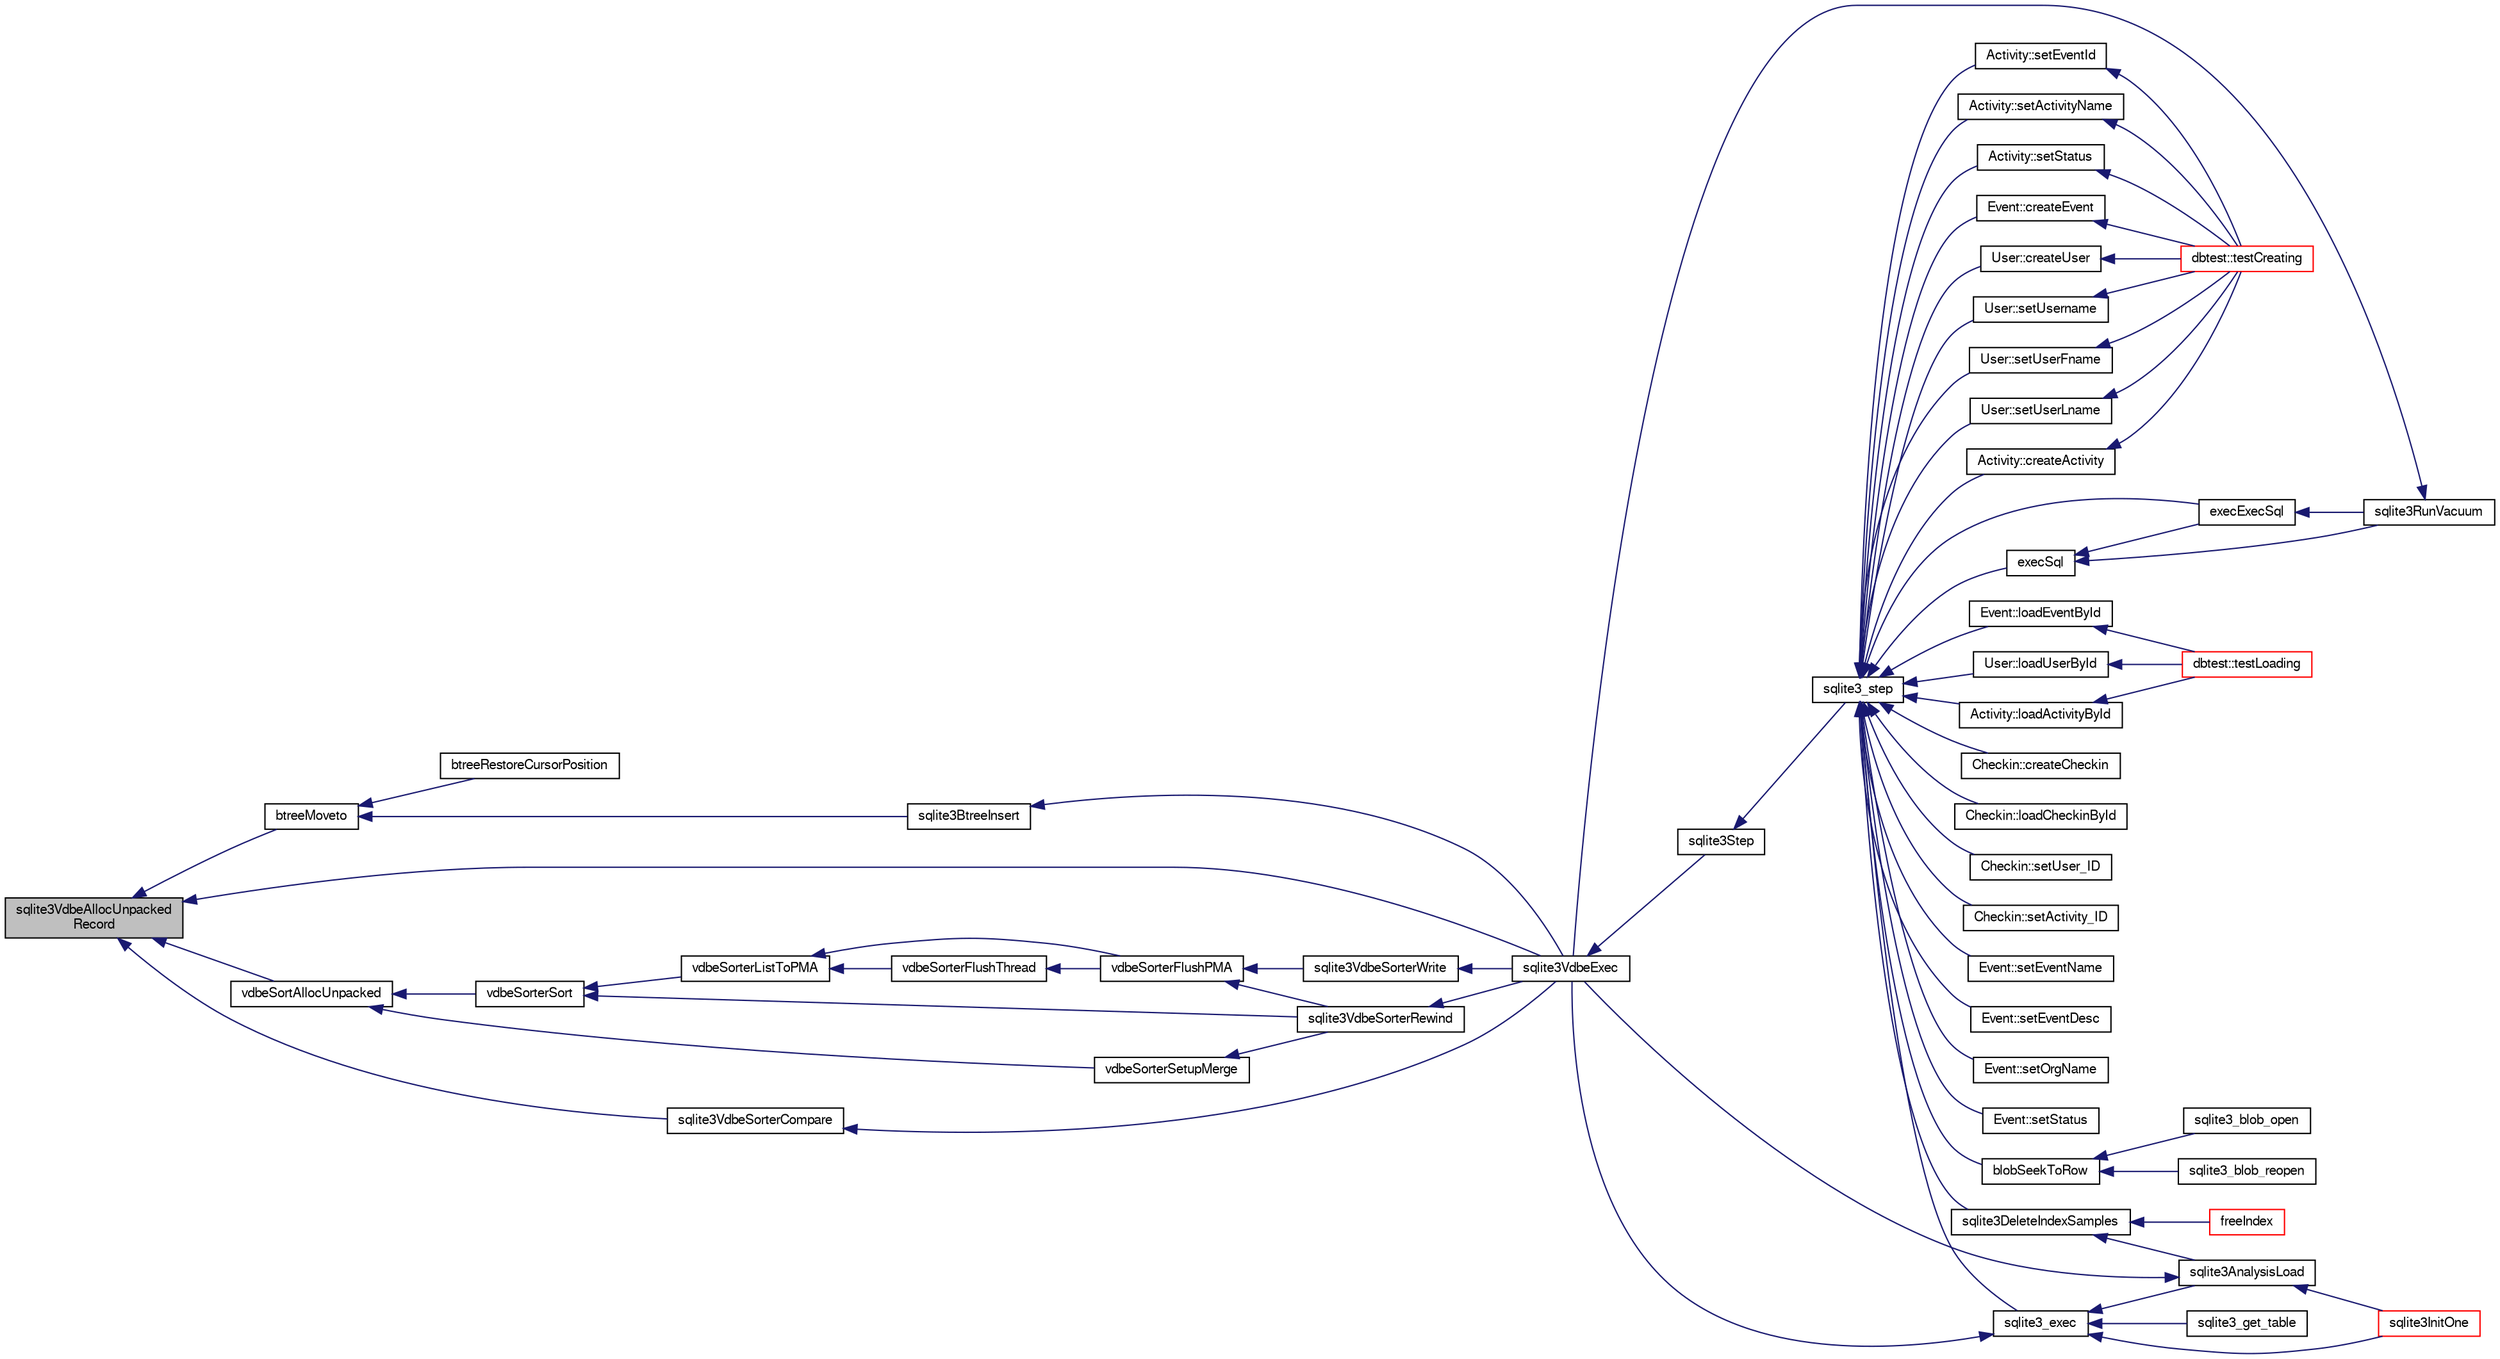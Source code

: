 digraph "sqlite3VdbeAllocUnpackedRecord"
{
  edge [fontname="FreeSans",fontsize="10",labelfontname="FreeSans",labelfontsize="10"];
  node [fontname="FreeSans",fontsize="10",shape=record];
  rankdir="LR";
  Node744283 [label="sqlite3VdbeAllocUnpacked\lRecord",height=0.2,width=0.4,color="black", fillcolor="grey75", style="filled", fontcolor="black"];
  Node744283 -> Node744284 [dir="back",color="midnightblue",fontsize="10",style="solid",fontname="FreeSans"];
  Node744284 [label="btreeMoveto",height=0.2,width=0.4,color="black", fillcolor="white", style="filled",URL="$sqlite3_8c.html#a13481d732f5bb516f599d16a428034c4"];
  Node744284 -> Node744285 [dir="back",color="midnightblue",fontsize="10",style="solid",fontname="FreeSans"];
  Node744285 [label="btreeRestoreCursorPosition",height=0.2,width=0.4,color="black", fillcolor="white", style="filled",URL="$sqlite3_8c.html#ac3fe093bc4fe5a20ac5d5cabf99e119a"];
  Node744284 -> Node744286 [dir="back",color="midnightblue",fontsize="10",style="solid",fontname="FreeSans"];
  Node744286 [label="sqlite3BtreeInsert",height=0.2,width=0.4,color="black", fillcolor="white", style="filled",URL="$sqlite3_8c.html#aa6c6b68ed28d38984e5fa329794d7f02"];
  Node744286 -> Node744287 [dir="back",color="midnightblue",fontsize="10",style="solid",fontname="FreeSans"];
  Node744287 [label="sqlite3VdbeExec",height=0.2,width=0.4,color="black", fillcolor="white", style="filled",URL="$sqlite3_8c.html#a8ce40a614bdc56719c4d642b1e4dfb21"];
  Node744287 -> Node744288 [dir="back",color="midnightblue",fontsize="10",style="solid",fontname="FreeSans"];
  Node744288 [label="sqlite3Step",height=0.2,width=0.4,color="black", fillcolor="white", style="filled",URL="$sqlite3_8c.html#a3f2872e873e2758a4beedad1d5113554"];
  Node744288 -> Node744289 [dir="back",color="midnightblue",fontsize="10",style="solid",fontname="FreeSans"];
  Node744289 [label="sqlite3_step",height=0.2,width=0.4,color="black", fillcolor="white", style="filled",URL="$sqlite3_8h.html#ac1e491ce36b7471eb28387f7d3c74334"];
  Node744289 -> Node744290 [dir="back",color="midnightblue",fontsize="10",style="solid",fontname="FreeSans"];
  Node744290 [label="Activity::createActivity",height=0.2,width=0.4,color="black", fillcolor="white", style="filled",URL="$classActivity.html#a813cc5e52c14ab49b39014c134e3425b"];
  Node744290 -> Node744291 [dir="back",color="midnightblue",fontsize="10",style="solid",fontname="FreeSans"];
  Node744291 [label="dbtest::testCreating",height=0.2,width=0.4,color="red", fillcolor="white", style="filled",URL="$classdbtest.html#a8193e88a7df657069c8a6bd09c8243b7"];
  Node744289 -> Node744293 [dir="back",color="midnightblue",fontsize="10",style="solid",fontname="FreeSans"];
  Node744293 [label="Activity::loadActivityById",height=0.2,width=0.4,color="black", fillcolor="white", style="filled",URL="$classActivity.html#abe4ffb4f08a47212ebf9013259d9e7fd"];
  Node744293 -> Node744294 [dir="back",color="midnightblue",fontsize="10",style="solid",fontname="FreeSans"];
  Node744294 [label="dbtest::testLoading",height=0.2,width=0.4,color="red", fillcolor="white", style="filled",URL="$classdbtest.html#a6f98d82a2c8e2b9040848763504ddae1"];
  Node744289 -> Node744295 [dir="back",color="midnightblue",fontsize="10",style="solid",fontname="FreeSans"];
  Node744295 [label="Activity::setEventId",height=0.2,width=0.4,color="black", fillcolor="white", style="filled",URL="$classActivity.html#adb1d0fd0d08f473e068f0a4086bfa9ca"];
  Node744295 -> Node744291 [dir="back",color="midnightblue",fontsize="10",style="solid",fontname="FreeSans"];
  Node744289 -> Node744296 [dir="back",color="midnightblue",fontsize="10",style="solid",fontname="FreeSans"];
  Node744296 [label="Activity::setActivityName",height=0.2,width=0.4,color="black", fillcolor="white", style="filled",URL="$classActivity.html#a62dc3737b33915a36086f9dd26d16a81"];
  Node744296 -> Node744291 [dir="back",color="midnightblue",fontsize="10",style="solid",fontname="FreeSans"];
  Node744289 -> Node744297 [dir="back",color="midnightblue",fontsize="10",style="solid",fontname="FreeSans"];
  Node744297 [label="Activity::setStatus",height=0.2,width=0.4,color="black", fillcolor="white", style="filled",URL="$classActivity.html#af618135a7738f4d2a7ee147a8ef912ea"];
  Node744297 -> Node744291 [dir="back",color="midnightblue",fontsize="10",style="solid",fontname="FreeSans"];
  Node744289 -> Node744298 [dir="back",color="midnightblue",fontsize="10",style="solid",fontname="FreeSans"];
  Node744298 [label="Checkin::createCheckin",height=0.2,width=0.4,color="black", fillcolor="white", style="filled",URL="$classCheckin.html#a4e40acdf7fff0e607f6de4f24f3a163c"];
  Node744289 -> Node744299 [dir="back",color="midnightblue",fontsize="10",style="solid",fontname="FreeSans"];
  Node744299 [label="Checkin::loadCheckinById",height=0.2,width=0.4,color="black", fillcolor="white", style="filled",URL="$classCheckin.html#a3461f70ea6c68475225f2a07f78a21e0"];
  Node744289 -> Node744300 [dir="back",color="midnightblue",fontsize="10",style="solid",fontname="FreeSans"];
  Node744300 [label="Checkin::setUser_ID",height=0.2,width=0.4,color="black", fillcolor="white", style="filled",URL="$classCheckin.html#a76ab640f4f912876dbebf183db5359c6"];
  Node744289 -> Node744301 [dir="back",color="midnightblue",fontsize="10",style="solid",fontname="FreeSans"];
  Node744301 [label="Checkin::setActivity_ID",height=0.2,width=0.4,color="black", fillcolor="white", style="filled",URL="$classCheckin.html#ab2ff3ec2604ec73a42af25874a00b232"];
  Node744289 -> Node744302 [dir="back",color="midnightblue",fontsize="10",style="solid",fontname="FreeSans"];
  Node744302 [label="Event::createEvent",height=0.2,width=0.4,color="black", fillcolor="white", style="filled",URL="$classEvent.html#a77adb9f4a46ffb32c2d931f0691f5903"];
  Node744302 -> Node744291 [dir="back",color="midnightblue",fontsize="10",style="solid",fontname="FreeSans"];
  Node744289 -> Node744303 [dir="back",color="midnightblue",fontsize="10",style="solid",fontname="FreeSans"];
  Node744303 [label="Event::loadEventById",height=0.2,width=0.4,color="black", fillcolor="white", style="filled",URL="$classEvent.html#afa66cea33f722dbeecb69cc98fdea055"];
  Node744303 -> Node744294 [dir="back",color="midnightblue",fontsize="10",style="solid",fontname="FreeSans"];
  Node744289 -> Node744304 [dir="back",color="midnightblue",fontsize="10",style="solid",fontname="FreeSans"];
  Node744304 [label="Event::setEventName",height=0.2,width=0.4,color="black", fillcolor="white", style="filled",URL="$classEvent.html#a10596b6ca077df05184e30d62b08729d"];
  Node744289 -> Node744305 [dir="back",color="midnightblue",fontsize="10",style="solid",fontname="FreeSans"];
  Node744305 [label="Event::setEventDesc",height=0.2,width=0.4,color="black", fillcolor="white", style="filled",URL="$classEvent.html#ae36b8377dcae792f1c5c4726024c981b"];
  Node744289 -> Node744306 [dir="back",color="midnightblue",fontsize="10",style="solid",fontname="FreeSans"];
  Node744306 [label="Event::setOrgName",height=0.2,width=0.4,color="black", fillcolor="white", style="filled",URL="$classEvent.html#a19aac0f776bd764563a54977656cf680"];
  Node744289 -> Node744307 [dir="back",color="midnightblue",fontsize="10",style="solid",fontname="FreeSans"];
  Node744307 [label="Event::setStatus",height=0.2,width=0.4,color="black", fillcolor="white", style="filled",URL="$classEvent.html#ab0a6b9285af0f4172eb841e2b80f8972"];
  Node744289 -> Node744308 [dir="back",color="midnightblue",fontsize="10",style="solid",fontname="FreeSans"];
  Node744308 [label="blobSeekToRow",height=0.2,width=0.4,color="black", fillcolor="white", style="filled",URL="$sqlite3_8c.html#afff57e13332b98c8a44a7cebe38962ab"];
  Node744308 -> Node744309 [dir="back",color="midnightblue",fontsize="10",style="solid",fontname="FreeSans"];
  Node744309 [label="sqlite3_blob_open",height=0.2,width=0.4,color="black", fillcolor="white", style="filled",URL="$sqlite3_8h.html#adb8ad839a5bdd62a43785132bc7dd518"];
  Node744308 -> Node744310 [dir="back",color="midnightblue",fontsize="10",style="solid",fontname="FreeSans"];
  Node744310 [label="sqlite3_blob_reopen",height=0.2,width=0.4,color="black", fillcolor="white", style="filled",URL="$sqlite3_8h.html#abc77c24fdc0150138490359a94360f7e"];
  Node744289 -> Node744311 [dir="back",color="midnightblue",fontsize="10",style="solid",fontname="FreeSans"];
  Node744311 [label="sqlite3DeleteIndexSamples",height=0.2,width=0.4,color="black", fillcolor="white", style="filled",URL="$sqlite3_8c.html#aaeda0302fbf61397ec009f65bed047ef"];
  Node744311 -> Node744312 [dir="back",color="midnightblue",fontsize="10",style="solid",fontname="FreeSans"];
  Node744312 [label="sqlite3AnalysisLoad",height=0.2,width=0.4,color="black", fillcolor="white", style="filled",URL="$sqlite3_8c.html#a48a2301c27e1d3d68708b9b8761b5a01"];
  Node744312 -> Node744287 [dir="back",color="midnightblue",fontsize="10",style="solid",fontname="FreeSans"];
  Node744312 -> Node744313 [dir="back",color="midnightblue",fontsize="10",style="solid",fontname="FreeSans"];
  Node744313 [label="sqlite3InitOne",height=0.2,width=0.4,color="red", fillcolor="white", style="filled",URL="$sqlite3_8c.html#ac4318b25df65269906b0379251fe9b85"];
  Node744311 -> Node744414 [dir="back",color="midnightblue",fontsize="10",style="solid",fontname="FreeSans"];
  Node744414 [label="freeIndex",height=0.2,width=0.4,color="red", fillcolor="white", style="filled",URL="$sqlite3_8c.html#a00907c99c18d5bcb9d0b38c077146c31"];
  Node744289 -> Node744480 [dir="back",color="midnightblue",fontsize="10",style="solid",fontname="FreeSans"];
  Node744480 [label="sqlite3_exec",height=0.2,width=0.4,color="black", fillcolor="white", style="filled",URL="$sqlite3_8h.html#a97487ec8150e0bcc8fa392ab8f0e24db"];
  Node744480 -> Node744287 [dir="back",color="midnightblue",fontsize="10",style="solid",fontname="FreeSans"];
  Node744480 -> Node744312 [dir="back",color="midnightblue",fontsize="10",style="solid",fontname="FreeSans"];
  Node744480 -> Node744313 [dir="back",color="midnightblue",fontsize="10",style="solid",fontname="FreeSans"];
  Node744480 -> Node744481 [dir="back",color="midnightblue",fontsize="10",style="solid",fontname="FreeSans"];
  Node744481 [label="sqlite3_get_table",height=0.2,width=0.4,color="black", fillcolor="white", style="filled",URL="$sqlite3_8h.html#a5effeac4e12df57beaa35c5be1f61579"];
  Node744289 -> Node744471 [dir="back",color="midnightblue",fontsize="10",style="solid",fontname="FreeSans"];
  Node744471 [label="execSql",height=0.2,width=0.4,color="black", fillcolor="white", style="filled",URL="$sqlite3_8c.html#a7d16651b98a110662f4c265eff0246cb"];
  Node744471 -> Node744472 [dir="back",color="midnightblue",fontsize="10",style="solid",fontname="FreeSans"];
  Node744472 [label="execExecSql",height=0.2,width=0.4,color="black", fillcolor="white", style="filled",URL="$sqlite3_8c.html#ac1be09a6c047f21133d16378d301e0d4"];
  Node744472 -> Node744473 [dir="back",color="midnightblue",fontsize="10",style="solid",fontname="FreeSans"];
  Node744473 [label="sqlite3RunVacuum",height=0.2,width=0.4,color="black", fillcolor="white", style="filled",URL="$sqlite3_8c.html#a5e83ddc7b3e7e8e79ad5d1fc92de1d2f"];
  Node744473 -> Node744287 [dir="back",color="midnightblue",fontsize="10",style="solid",fontname="FreeSans"];
  Node744471 -> Node744473 [dir="back",color="midnightblue",fontsize="10",style="solid",fontname="FreeSans"];
  Node744289 -> Node744472 [dir="back",color="midnightblue",fontsize="10",style="solid",fontname="FreeSans"];
  Node744289 -> Node744474 [dir="back",color="midnightblue",fontsize="10",style="solid",fontname="FreeSans"];
  Node744474 [label="User::createUser",height=0.2,width=0.4,color="black", fillcolor="white", style="filled",URL="$classUser.html#a22ed673939e8cc0a136130b809bba513"];
  Node744474 -> Node744291 [dir="back",color="midnightblue",fontsize="10",style="solid",fontname="FreeSans"];
  Node744289 -> Node744475 [dir="back",color="midnightblue",fontsize="10",style="solid",fontname="FreeSans"];
  Node744475 [label="User::loadUserById",height=0.2,width=0.4,color="black", fillcolor="white", style="filled",URL="$classUser.html#a863377665b7fb83c5547dcf9727f5092"];
  Node744475 -> Node744294 [dir="back",color="midnightblue",fontsize="10",style="solid",fontname="FreeSans"];
  Node744289 -> Node744476 [dir="back",color="midnightblue",fontsize="10",style="solid",fontname="FreeSans"];
  Node744476 [label="User::setUsername",height=0.2,width=0.4,color="black", fillcolor="white", style="filled",URL="$classUser.html#aa0497022a136cb78de785b0a39ae60b1"];
  Node744476 -> Node744291 [dir="back",color="midnightblue",fontsize="10",style="solid",fontname="FreeSans"];
  Node744289 -> Node744477 [dir="back",color="midnightblue",fontsize="10",style="solid",fontname="FreeSans"];
  Node744477 [label="User::setUserFname",height=0.2,width=0.4,color="black", fillcolor="white", style="filled",URL="$classUser.html#a72657eb55cd0ca437b4841a43f19912f"];
  Node744477 -> Node744291 [dir="back",color="midnightblue",fontsize="10",style="solid",fontname="FreeSans"];
  Node744289 -> Node744478 [dir="back",color="midnightblue",fontsize="10",style="solid",fontname="FreeSans"];
  Node744478 [label="User::setUserLname",height=0.2,width=0.4,color="black", fillcolor="white", style="filled",URL="$classUser.html#aa25973387e5afe1aa6f60dd6545e33b5"];
  Node744478 -> Node744291 [dir="back",color="midnightblue",fontsize="10",style="solid",fontname="FreeSans"];
  Node744283 -> Node744287 [dir="back",color="midnightblue",fontsize="10",style="solid",fontname="FreeSans"];
  Node744283 -> Node744548 [dir="back",color="midnightblue",fontsize="10",style="solid",fontname="FreeSans"];
  Node744548 [label="vdbeSortAllocUnpacked",height=0.2,width=0.4,color="black", fillcolor="white", style="filled",URL="$sqlite3_8c.html#ae05c602664d89d5479e596e0a6cf1fd3"];
  Node744548 -> Node744549 [dir="back",color="midnightblue",fontsize="10",style="solid",fontname="FreeSans"];
  Node744549 [label="vdbeSorterSort",height=0.2,width=0.4,color="black", fillcolor="white", style="filled",URL="$sqlite3_8c.html#a37472d80f20a7dec4ce84ad277d3341c"];
  Node744549 -> Node744550 [dir="back",color="midnightblue",fontsize="10",style="solid",fontname="FreeSans"];
  Node744550 [label="vdbeSorterListToPMA",height=0.2,width=0.4,color="black", fillcolor="white", style="filled",URL="$sqlite3_8c.html#af6e1d043f93889ac86724fc534814300"];
  Node744550 -> Node744551 [dir="back",color="midnightblue",fontsize="10",style="solid",fontname="FreeSans"];
  Node744551 [label="vdbeSorterFlushThread",height=0.2,width=0.4,color="black", fillcolor="white", style="filled",URL="$sqlite3_8c.html#ae32035370aac482806760be77ff06325"];
  Node744551 -> Node744552 [dir="back",color="midnightblue",fontsize="10",style="solid",fontname="FreeSans"];
  Node744552 [label="vdbeSorterFlushPMA",height=0.2,width=0.4,color="black", fillcolor="white", style="filled",URL="$sqlite3_8c.html#ada9bb002d01885ef3856a19b12b99151"];
  Node744552 -> Node744553 [dir="back",color="midnightblue",fontsize="10",style="solid",fontname="FreeSans"];
  Node744553 [label="sqlite3VdbeSorterWrite",height=0.2,width=0.4,color="black", fillcolor="white", style="filled",URL="$sqlite3_8c.html#a1285a5dd9fee5078593b3cda07911c39"];
  Node744553 -> Node744287 [dir="back",color="midnightblue",fontsize="10",style="solid",fontname="FreeSans"];
  Node744552 -> Node744554 [dir="back",color="midnightblue",fontsize="10",style="solid",fontname="FreeSans"];
  Node744554 [label="sqlite3VdbeSorterRewind",height=0.2,width=0.4,color="black", fillcolor="white", style="filled",URL="$sqlite3_8c.html#a31677d178ebf96ee6034a05660e1f4bf"];
  Node744554 -> Node744287 [dir="back",color="midnightblue",fontsize="10",style="solid",fontname="FreeSans"];
  Node744550 -> Node744552 [dir="back",color="midnightblue",fontsize="10",style="solid",fontname="FreeSans"];
  Node744549 -> Node744554 [dir="back",color="midnightblue",fontsize="10",style="solid",fontname="FreeSans"];
  Node744548 -> Node744555 [dir="back",color="midnightblue",fontsize="10",style="solid",fontname="FreeSans"];
  Node744555 [label="vdbeSorterSetupMerge",height=0.2,width=0.4,color="black", fillcolor="white", style="filled",URL="$sqlite3_8c.html#a82088507aafeedcc04af031f7ea0bbd8"];
  Node744555 -> Node744554 [dir="back",color="midnightblue",fontsize="10",style="solid",fontname="FreeSans"];
  Node744283 -> Node744556 [dir="back",color="midnightblue",fontsize="10",style="solid",fontname="FreeSans"];
  Node744556 [label="sqlite3VdbeSorterCompare",height=0.2,width=0.4,color="black", fillcolor="white", style="filled",URL="$sqlite3_8c.html#a6e73d18bbcc57eb7069169ef7122686c"];
  Node744556 -> Node744287 [dir="back",color="midnightblue",fontsize="10",style="solid",fontname="FreeSans"];
}
